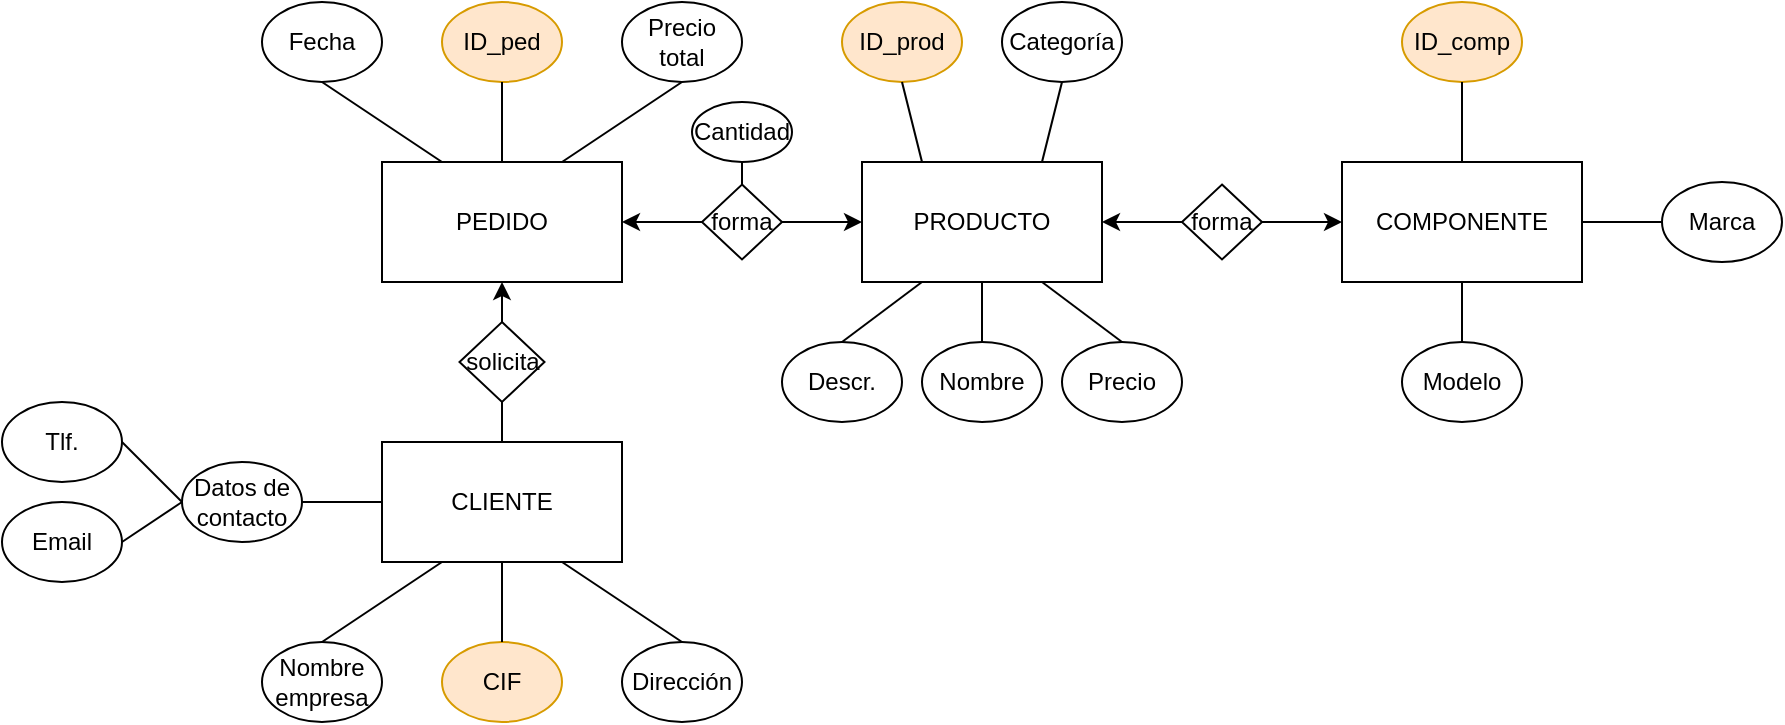 <mxfile version="13.9.9" type="device"><diagram id="ZJolzscCtra93yn1o3uo" name="Página-1"><mxGraphModel dx="1022" dy="497" grid="0" gridSize="10" guides="1" tooltips="1" connect="1" arrows="1" fold="1" page="0" pageScale="1" pageWidth="827" pageHeight="1169" math="0" shadow="0"><root><mxCell id="0"/><mxCell id="1" parent="0"/><mxCell id="VaiLi9nEszp-0nZnSVAU-1" value="PEDIDO" style="rounded=0;whiteSpace=wrap;html=1;" vertex="1" parent="1"><mxGeometry x="240" y="200" width="120" height="60" as="geometry"/></mxCell><mxCell id="VaiLi9nEszp-0nZnSVAU-53" style="edgeStyle=orthogonalEdgeStyle;rounded=0;orthogonalLoop=1;jettySize=auto;html=1;exitX=0.5;exitY=1;exitDx=0;exitDy=0;entryX=0.5;entryY=0;entryDx=0;entryDy=0;endArrow=none;endFill=0;" edge="1" parent="1" source="VaiLi9nEszp-0nZnSVAU-2" target="VaiLi9nEszp-0nZnSVAU-42"><mxGeometry relative="1" as="geometry"/></mxCell><mxCell id="VaiLi9nEszp-0nZnSVAU-54" style="rounded=0;orthogonalLoop=1;jettySize=auto;html=1;exitX=0.75;exitY=1;exitDx=0;exitDy=0;entryX=0.5;entryY=0;entryDx=0;entryDy=0;endArrow=none;endFill=0;" edge="1" parent="1" source="VaiLi9nEszp-0nZnSVAU-2" target="VaiLi9nEszp-0nZnSVAU-41"><mxGeometry relative="1" as="geometry"/></mxCell><mxCell id="VaiLi9nEszp-0nZnSVAU-2" value="PRODUCTO" style="rounded=0;whiteSpace=wrap;html=1;" vertex="1" parent="1"><mxGeometry x="480" y="200" width="120" height="60" as="geometry"/></mxCell><mxCell id="VaiLi9nEszp-0nZnSVAU-61" style="edgeStyle=none;rounded=0;orthogonalLoop=1;jettySize=auto;html=1;exitX=0.5;exitY=1;exitDx=0;exitDy=0;entryX=0.5;entryY=0;entryDx=0;entryDy=0;endArrow=none;endFill=0;" edge="1" parent="1" source="VaiLi9nEszp-0nZnSVAU-3" target="VaiLi9nEszp-0nZnSVAU-49"><mxGeometry relative="1" as="geometry"/></mxCell><mxCell id="VaiLi9nEszp-0nZnSVAU-62" style="edgeStyle=none;rounded=0;orthogonalLoop=1;jettySize=auto;html=1;exitX=1;exitY=0.5;exitDx=0;exitDy=0;entryX=0;entryY=0.5;entryDx=0;entryDy=0;endArrow=none;endFill=0;" edge="1" parent="1" source="VaiLi9nEszp-0nZnSVAU-3" target="VaiLi9nEszp-0nZnSVAU-8"><mxGeometry relative="1" as="geometry"/></mxCell><mxCell id="VaiLi9nEszp-0nZnSVAU-3" value="COMPONENTE" style="rounded=0;whiteSpace=wrap;html=1;" vertex="1" parent="1"><mxGeometry x="720" y="200" width="120" height="60" as="geometry"/></mxCell><mxCell id="VaiLi9nEszp-0nZnSVAU-4" value="CLIENTE" style="rounded=0;whiteSpace=wrap;html=1;" vertex="1" parent="1"><mxGeometry x="240" y="340" width="120" height="60" as="geometry"/></mxCell><mxCell id="VaiLi9nEszp-0nZnSVAU-7" value="Cantidad" style="ellipse;whiteSpace=wrap;html=1;" vertex="1" parent="1"><mxGeometry x="395" y="170" width="50" height="30" as="geometry"/></mxCell><mxCell id="VaiLi9nEszp-0nZnSVAU-8" value="Marca" style="ellipse;whiteSpace=wrap;html=1;" vertex="1" parent="1"><mxGeometry x="880" y="210" width="60" height="40" as="geometry"/></mxCell><mxCell id="VaiLi9nEszp-0nZnSVAU-9" value="Nombre empresa" style="ellipse;whiteSpace=wrap;html=1;" vertex="1" parent="1"><mxGeometry x="180" y="440" width="60" height="40" as="geometry"/></mxCell><mxCell id="VaiLi9nEszp-0nZnSVAU-10" value="Dirección" style="ellipse;whiteSpace=wrap;html=1;" vertex="1" parent="1"><mxGeometry x="360" y="440" width="60" height="40" as="geometry"/></mxCell><mxCell id="VaiLi9nEszp-0nZnSVAU-11" value="ID_ped" style="ellipse;whiteSpace=wrap;html=1;fillColor=#ffe6cc;strokeColor=#d79b00;" vertex="1" parent="1"><mxGeometry x="270" y="120" width="60" height="40" as="geometry"/></mxCell><mxCell id="VaiLi9nEszp-0nZnSVAU-12" value="ID_prod" style="ellipse;whiteSpace=wrap;html=1;fillColor=#ffe6cc;strokeColor=#d79b00;" vertex="1" parent="1"><mxGeometry x="470" y="120" width="60" height="40" as="geometry"/></mxCell><mxCell id="VaiLi9nEszp-0nZnSVAU-13" value="ID_comp" style="ellipse;whiteSpace=wrap;html=1;fillColor=#ffe6cc;strokeColor=#d79b00;" vertex="1" parent="1"><mxGeometry x="750" y="120" width="60" height="40" as="geometry"/></mxCell><mxCell id="VaiLi9nEszp-0nZnSVAU-14" value="CIF" style="ellipse;whiteSpace=wrap;html=1;fillColor=#ffe6cc;strokeColor=#d79b00;" vertex="1" parent="1"><mxGeometry x="270" y="440" width="60" height="40" as="geometry"/></mxCell><mxCell id="VaiLi9nEszp-0nZnSVAU-17" value="" style="endArrow=none;html=1;exitX=0.5;exitY=0;exitDx=0;exitDy=0;entryX=0.25;entryY=1;entryDx=0;entryDy=0;" edge="1" parent="1" source="VaiLi9nEszp-0nZnSVAU-9" target="VaiLi9nEszp-0nZnSVAU-4"><mxGeometry width="50" height="50" relative="1" as="geometry"><mxPoint x="340" y="290" as="sourcePoint"/><mxPoint x="390" y="240" as="targetPoint"/></mxGeometry></mxCell><mxCell id="VaiLi9nEszp-0nZnSVAU-18" value="" style="endArrow=none;html=1;exitX=0.5;exitY=0;exitDx=0;exitDy=0;entryX=0.5;entryY=1;entryDx=0;entryDy=0;" edge="1" parent="1" source="VaiLi9nEszp-0nZnSVAU-14" target="VaiLi9nEszp-0nZnSVAU-4"><mxGeometry width="50" height="50" relative="1" as="geometry"><mxPoint x="220" y="450" as="sourcePoint"/><mxPoint x="280" y="410" as="targetPoint"/></mxGeometry></mxCell><mxCell id="VaiLi9nEszp-0nZnSVAU-20" value="" style="endArrow=none;html=1;exitX=0.5;exitY=0;exitDx=0;exitDy=0;entryX=0.75;entryY=1;entryDx=0;entryDy=0;" edge="1" parent="1" source="VaiLi9nEszp-0nZnSVAU-10" target="VaiLi9nEszp-0nZnSVAU-4"><mxGeometry width="50" height="50" relative="1" as="geometry"><mxPoint x="310" y="450" as="sourcePoint"/><mxPoint x="310" y="410" as="targetPoint"/></mxGeometry></mxCell><mxCell id="VaiLi9nEszp-0nZnSVAU-21" value="Email" style="ellipse;whiteSpace=wrap;html=1;" vertex="1" parent="1"><mxGeometry x="50" y="370" width="60" height="40" as="geometry"/></mxCell><mxCell id="VaiLi9nEszp-0nZnSVAU-22" value="Tlf." style="ellipse;whiteSpace=wrap;html=1;" vertex="1" parent="1"><mxGeometry x="50" y="320" width="60" height="40" as="geometry"/></mxCell><mxCell id="VaiLi9nEszp-0nZnSVAU-23" value="Datos de contacto" style="ellipse;whiteSpace=wrap;html=1;" vertex="1" parent="1"><mxGeometry x="140" y="350" width="60" height="40" as="geometry"/></mxCell><mxCell id="VaiLi9nEszp-0nZnSVAU-24" value="Fecha" style="ellipse;whiteSpace=wrap;html=1;" vertex="1" parent="1"><mxGeometry x="180" y="120" width="60" height="40" as="geometry"/></mxCell><mxCell id="VaiLi9nEszp-0nZnSVAU-25" value="Precio total" style="ellipse;whiteSpace=wrap;html=1;" vertex="1" parent="1"><mxGeometry x="360" y="120" width="60" height="40" as="geometry"/></mxCell><mxCell id="VaiLi9nEszp-0nZnSVAU-26" value="" style="endArrow=none;html=1;exitX=1;exitY=0.5;exitDx=0;exitDy=0;entryX=0;entryY=0.5;entryDx=0;entryDy=0;" edge="1" parent="1" source="VaiLi9nEszp-0nZnSVAU-23" target="VaiLi9nEszp-0nZnSVAU-4"><mxGeometry width="50" height="50" relative="1" as="geometry"><mxPoint x="310" y="450" as="sourcePoint"/><mxPoint x="310" y="410" as="targetPoint"/></mxGeometry></mxCell><mxCell id="VaiLi9nEszp-0nZnSVAU-27" value="" style="endArrow=none;html=1;exitX=1;exitY=0.5;exitDx=0;exitDy=0;entryX=0;entryY=0.5;entryDx=0;entryDy=0;" edge="1" parent="1" source="VaiLi9nEszp-0nZnSVAU-21" target="VaiLi9nEszp-0nZnSVAU-23"><mxGeometry width="50" height="50" relative="1" as="geometry"><mxPoint x="110" y="390" as="sourcePoint"/><mxPoint x="150" y="390" as="targetPoint"/></mxGeometry></mxCell><mxCell id="VaiLi9nEszp-0nZnSVAU-28" value="" style="endArrow=none;html=1;exitX=1;exitY=0.5;exitDx=0;exitDy=0;entryX=0;entryY=0.5;entryDx=0;entryDy=0;" edge="1" parent="1" source="VaiLi9nEszp-0nZnSVAU-22" target="VaiLi9nEszp-0nZnSVAU-23"><mxGeometry width="50" height="50" relative="1" as="geometry"><mxPoint x="220" y="390" as="sourcePoint"/><mxPoint x="260" y="390" as="targetPoint"/></mxGeometry></mxCell><mxCell id="VaiLi9nEszp-0nZnSVAU-30" value="solicita" style="rhombus;whiteSpace=wrap;html=1;" vertex="1" parent="1"><mxGeometry x="278.75" y="280" width="42.5" height="40" as="geometry"/></mxCell><mxCell id="VaiLi9nEszp-0nZnSVAU-31" value="" style="endArrow=none;html=1;exitX=0.5;exitY=0;exitDx=0;exitDy=0;entryX=0.5;entryY=1;entryDx=0;entryDy=0;" edge="1" parent="1" source="VaiLi9nEszp-0nZnSVAU-4" target="VaiLi9nEszp-0nZnSVAU-30"><mxGeometry width="50" height="50" relative="1" as="geometry"><mxPoint x="370" y="290" as="sourcePoint"/><mxPoint x="420" y="240" as="targetPoint"/></mxGeometry></mxCell><mxCell id="VaiLi9nEszp-0nZnSVAU-33" value="" style="endArrow=classic;html=1;exitX=0.5;exitY=0;exitDx=0;exitDy=0;entryX=0.5;entryY=1;entryDx=0;entryDy=0;" edge="1" parent="1" source="VaiLi9nEszp-0nZnSVAU-30" target="VaiLi9nEszp-0nZnSVAU-1"><mxGeometry width="50" height="50" relative="1" as="geometry"><mxPoint x="370" y="290" as="sourcePoint"/><mxPoint x="420" y="240" as="targetPoint"/></mxGeometry></mxCell><mxCell id="VaiLi9nEszp-0nZnSVAU-63" style="edgeStyle=none;rounded=0;orthogonalLoop=1;jettySize=auto;html=1;exitX=0.5;exitY=0;exitDx=0;exitDy=0;entryX=0.5;entryY=1;entryDx=0;entryDy=0;endArrow=none;endFill=0;" edge="1" parent="1" source="VaiLi9nEszp-0nZnSVAU-34" target="VaiLi9nEszp-0nZnSVAU-7"><mxGeometry relative="1" as="geometry"/></mxCell><mxCell id="VaiLi9nEszp-0nZnSVAU-34" value="forma" style="rhombus;whiteSpace=wrap;html=1;" vertex="1" parent="1"><mxGeometry x="400" y="211.25" width="40" height="37.5" as="geometry"/></mxCell><mxCell id="VaiLi9nEszp-0nZnSVAU-38" value="" style="endArrow=classic;html=1;entryX=0;entryY=0.5;entryDx=0;entryDy=0;exitX=1;exitY=0.5;exitDx=0;exitDy=0;" edge="1" parent="1" source="VaiLi9nEszp-0nZnSVAU-34" target="VaiLi9nEszp-0nZnSVAU-2"><mxGeometry width="50" height="50" relative="1" as="geometry"><mxPoint x="370" y="290" as="sourcePoint"/><mxPoint x="420" y="240" as="targetPoint"/></mxGeometry></mxCell><mxCell id="VaiLi9nEszp-0nZnSVAU-39" value="" style="endArrow=classic;html=1;entryX=1;entryY=0.5;entryDx=0;entryDy=0;exitX=0;exitY=0.5;exitDx=0;exitDy=0;" edge="1" parent="1" source="VaiLi9nEszp-0nZnSVAU-34" target="VaiLi9nEszp-0nZnSVAU-1"><mxGeometry width="50" height="50" relative="1" as="geometry"><mxPoint x="450" y="241.25" as="sourcePoint"/><mxPoint x="490" y="240" as="targetPoint"/></mxGeometry></mxCell><mxCell id="VaiLi9nEszp-0nZnSVAU-40" value="Descr." style="ellipse;whiteSpace=wrap;html=1;" vertex="1" parent="1"><mxGeometry x="440" y="290" width="60" height="40" as="geometry"/></mxCell><mxCell id="VaiLi9nEszp-0nZnSVAU-41" value="Precio" style="ellipse;whiteSpace=wrap;html=1;" vertex="1" parent="1"><mxGeometry x="580" y="290" width="60" height="40" as="geometry"/></mxCell><mxCell id="VaiLi9nEszp-0nZnSVAU-42" value="Nombre" style="ellipse;whiteSpace=wrap;html=1;" vertex="1" parent="1"><mxGeometry x="510" y="290" width="60" height="40" as="geometry"/></mxCell><mxCell id="VaiLi9nEszp-0nZnSVAU-43" value="" style="endArrow=none;html=1;exitX=0.5;exitY=1;exitDx=0;exitDy=0;entryX=0.25;entryY=0;entryDx=0;entryDy=0;" edge="1" parent="1" source="VaiLi9nEszp-0nZnSVAU-24" target="VaiLi9nEszp-0nZnSVAU-1"><mxGeometry width="50" height="50" relative="1" as="geometry"><mxPoint x="120" y="350" as="sourcePoint"/><mxPoint x="150" y="380" as="targetPoint"/></mxGeometry></mxCell><mxCell id="VaiLi9nEszp-0nZnSVAU-44" value="" style="endArrow=none;html=1;exitX=0.5;exitY=1;exitDx=0;exitDy=0;entryX=0.5;entryY=0;entryDx=0;entryDy=0;" edge="1" parent="1" source="VaiLi9nEszp-0nZnSVAU-11" target="VaiLi9nEszp-0nZnSVAU-1"><mxGeometry width="50" height="50" relative="1" as="geometry"><mxPoint x="220" y="170" as="sourcePoint"/><mxPoint x="280" y="210" as="targetPoint"/></mxGeometry></mxCell><mxCell id="VaiLi9nEszp-0nZnSVAU-45" value="" style="endArrow=none;html=1;exitX=0.5;exitY=1;exitDx=0;exitDy=0;entryX=0.75;entryY=0;entryDx=0;entryDy=0;" edge="1" parent="1" source="VaiLi9nEszp-0nZnSVAU-25" target="VaiLi9nEszp-0nZnSVAU-1"><mxGeometry width="50" height="50" relative="1" as="geometry"><mxPoint x="230" y="180" as="sourcePoint"/><mxPoint x="290" y="220" as="targetPoint"/></mxGeometry></mxCell><mxCell id="VaiLi9nEszp-0nZnSVAU-46" value="" style="endArrow=none;html=1;exitX=0.5;exitY=1;exitDx=0;exitDy=0;entryX=0.25;entryY=0;entryDx=0;entryDy=0;" edge="1" parent="1" source="VaiLi9nEszp-0nZnSVAU-12" target="VaiLi9nEszp-0nZnSVAU-2"><mxGeometry width="50" height="50" relative="1" as="geometry"><mxPoint x="310" y="170" as="sourcePoint"/><mxPoint x="310" y="210" as="targetPoint"/></mxGeometry></mxCell><mxCell id="VaiLi9nEszp-0nZnSVAU-47" value="" style="endArrow=none;html=1;exitX=0.5;exitY=1;exitDx=0;exitDy=0;entryX=0.5;entryY=0;entryDx=0;entryDy=0;" edge="1" parent="1" source="VaiLi9nEszp-0nZnSVAU-13" target="VaiLi9nEszp-0nZnSVAU-3"><mxGeometry width="50" height="50" relative="1" as="geometry"><mxPoint x="550" y="170" as="sourcePoint"/><mxPoint x="550" y="210" as="targetPoint"/></mxGeometry></mxCell><mxCell id="VaiLi9nEszp-0nZnSVAU-49" value="Modelo" style="ellipse;whiteSpace=wrap;html=1;" vertex="1" parent="1"><mxGeometry x="750" y="290" width="60" height="40" as="geometry"/></mxCell><mxCell id="VaiLi9nEszp-0nZnSVAU-50" value="Categoría" style="ellipse;whiteSpace=wrap;html=1;" vertex="1" parent="1"><mxGeometry x="550" y="120" width="60" height="40" as="geometry"/></mxCell><mxCell id="VaiLi9nEszp-0nZnSVAU-51" value="" style="endArrow=none;html=1;exitX=0.5;exitY=1;exitDx=0;exitDy=0;entryX=0.75;entryY=0;entryDx=0;entryDy=0;" edge="1" parent="1" source="VaiLi9nEszp-0nZnSVAU-50" target="VaiLi9nEszp-0nZnSVAU-2"><mxGeometry width="50" height="50" relative="1" as="geometry"><mxPoint x="550" y="170" as="sourcePoint"/><mxPoint x="550" y="210" as="targetPoint"/></mxGeometry></mxCell><mxCell id="VaiLi9nEszp-0nZnSVAU-52" value="" style="endArrow=none;html=1;exitX=0.25;exitY=1;exitDx=0;exitDy=0;entryX=0.5;entryY=0;entryDx=0;entryDy=0;" edge="1" parent="1" source="VaiLi9nEszp-0nZnSVAU-2" target="VaiLi9nEszp-0nZnSVAU-40"><mxGeometry width="50" height="50" relative="1" as="geometry"><mxPoint x="510" y="170" as="sourcePoint"/><mxPoint x="520" y="210" as="targetPoint"/></mxGeometry></mxCell><mxCell id="VaiLi9nEszp-0nZnSVAU-56" value="forma" style="rhombus;whiteSpace=wrap;html=1;" vertex="1" parent="1"><mxGeometry x="640" y="211.25" width="40" height="37.5" as="geometry"/></mxCell><mxCell id="VaiLi9nEszp-0nZnSVAU-59" value="" style="endArrow=classic;html=1;entryX=0;entryY=0.5;entryDx=0;entryDy=0;exitX=1;exitY=0.5;exitDx=0;exitDy=0;" edge="1" parent="1" source="VaiLi9nEszp-0nZnSVAU-56" target="VaiLi9nEszp-0nZnSVAU-3"><mxGeometry width="50" height="50" relative="1" as="geometry"><mxPoint x="450" y="240" as="sourcePoint"/><mxPoint x="490" y="240" as="targetPoint"/><Array as="points"/></mxGeometry></mxCell><mxCell id="VaiLi9nEszp-0nZnSVAU-60" value="" style="endArrow=classic;html=1;exitX=0;exitY=0.5;exitDx=0;exitDy=0;entryX=1;entryY=0.5;entryDx=0;entryDy=0;" edge="1" parent="1" source="VaiLi9nEszp-0nZnSVAU-56" target="VaiLi9nEszp-0nZnSVAU-2"><mxGeometry width="50" height="50" relative="1" as="geometry"><mxPoint x="650" y="270" as="sourcePoint"/><mxPoint x="630" y="260" as="targetPoint"/></mxGeometry></mxCell></root></mxGraphModel></diagram></mxfile>